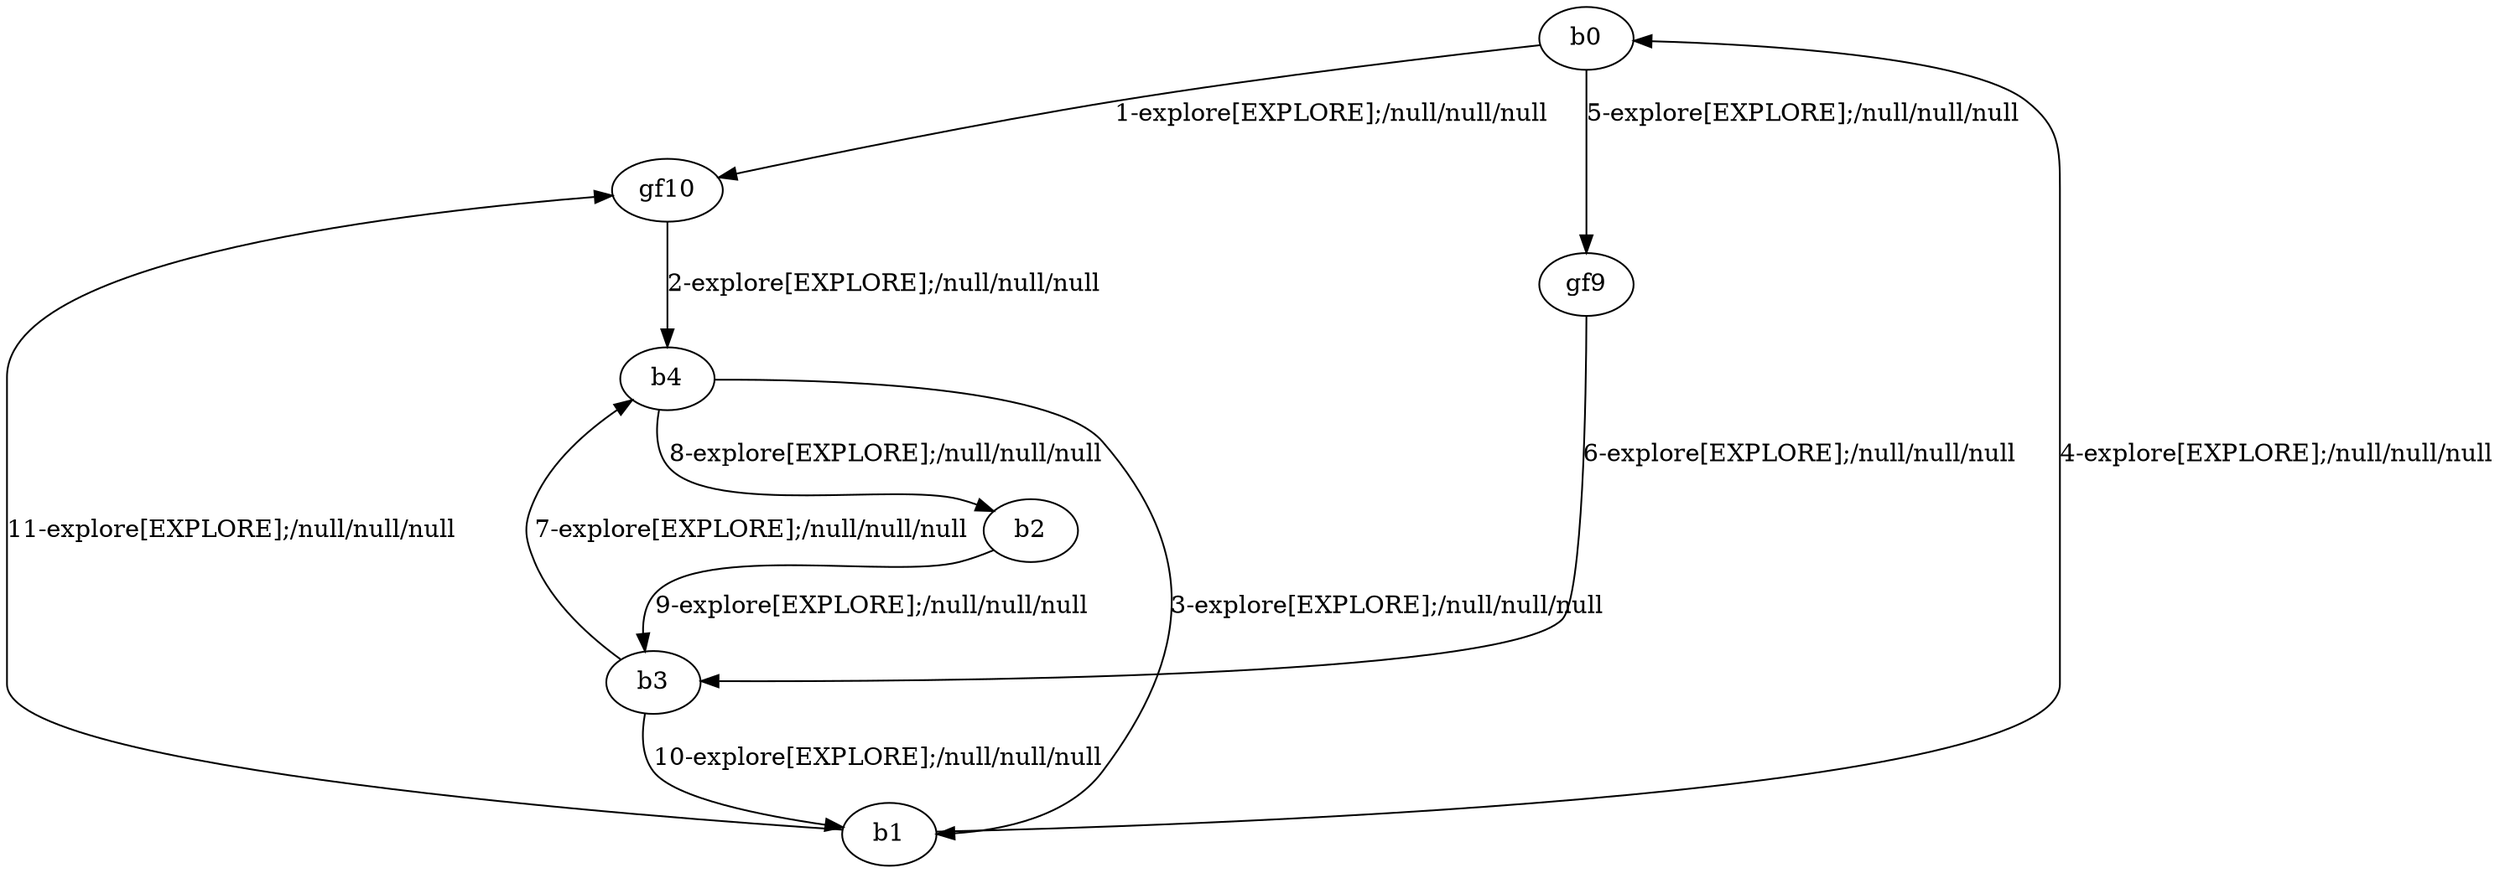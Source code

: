 # Total number of goals covered by this test: 1
# b1 --> gf10

digraph g {
"b0" -> "gf10" [label = "1-explore[EXPLORE];/null/null/null"];
"gf10" -> "b4" [label = "2-explore[EXPLORE];/null/null/null"];
"b4" -> "b1" [label = "3-explore[EXPLORE];/null/null/null"];
"b1" -> "b0" [label = "4-explore[EXPLORE];/null/null/null"];
"b0" -> "gf9" [label = "5-explore[EXPLORE];/null/null/null"];
"gf9" -> "b3" [label = "6-explore[EXPLORE];/null/null/null"];
"b3" -> "b4" [label = "7-explore[EXPLORE];/null/null/null"];
"b4" -> "b2" [label = "8-explore[EXPLORE];/null/null/null"];
"b2" -> "b3" [label = "9-explore[EXPLORE];/null/null/null"];
"b3" -> "b1" [label = "10-explore[EXPLORE];/null/null/null"];
"b1" -> "gf10" [label = "11-explore[EXPLORE];/null/null/null"];
}
